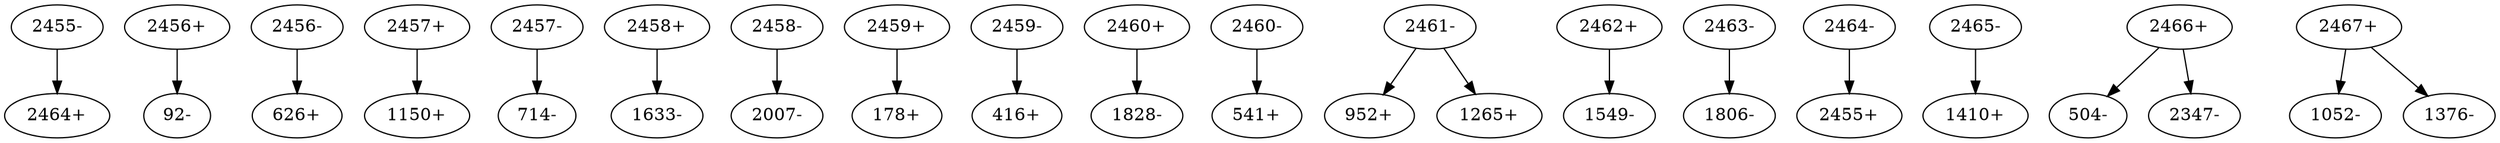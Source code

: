 digraph dist {
graph [k=17 s=2000 n=10]
"2455-" -> "2464+" [d=7 e=2.5 n=72]
"2456+" -> "92-" [d=-11 e=4.2 n=26]
"2456-" -> "626+" [d=25 e=3.0 n=50]
"2457+" -> "1150+" [d=93 e=6.7 n=10]
"2457-" -> "714-" [d=-14 e=1.9 n=127]
"2458+" -> "1633-" [d=-12 e=1.9 n=127]
"2458-" -> "2007-" [d=-11 e=2.7 n=63]
"2459+" -> "178+" [d=99 e=5.2 n=17]
"2459-" -> "416+" [d=25 e=2.6 n=67]
"2460+" -> "1828-" [d=6 e=2.4 n=77]
"2460-" -> "541+" [d=46 e=5.3 n=16]
"2461-" -> "952+" [d=31 e=6.4 n=11]
"2461-" -> "1265+" [d=94 e=5.3 n=16]
"2462+" -> "1549-" [d=-19 e=2.2 n=92]
"2463-" -> "1806-" [d=-8 e=3.1 n=48]
"2464-" -> "2455+" [d=7 e=2.5 n=72]
"2465-" -> "1410+" [d=-21 e=2.5 n=73]
"2466+" -> "504-" [d=-20 e=5.2 n=17]
"2466+" -> "2347-" [d=36 e=2.7 n=63]
"2467+" -> "1052-" [d=80 e=4.2 n=26]
"2467+" -> "1376-" [d=-9 e=3.0 n=52]
}
